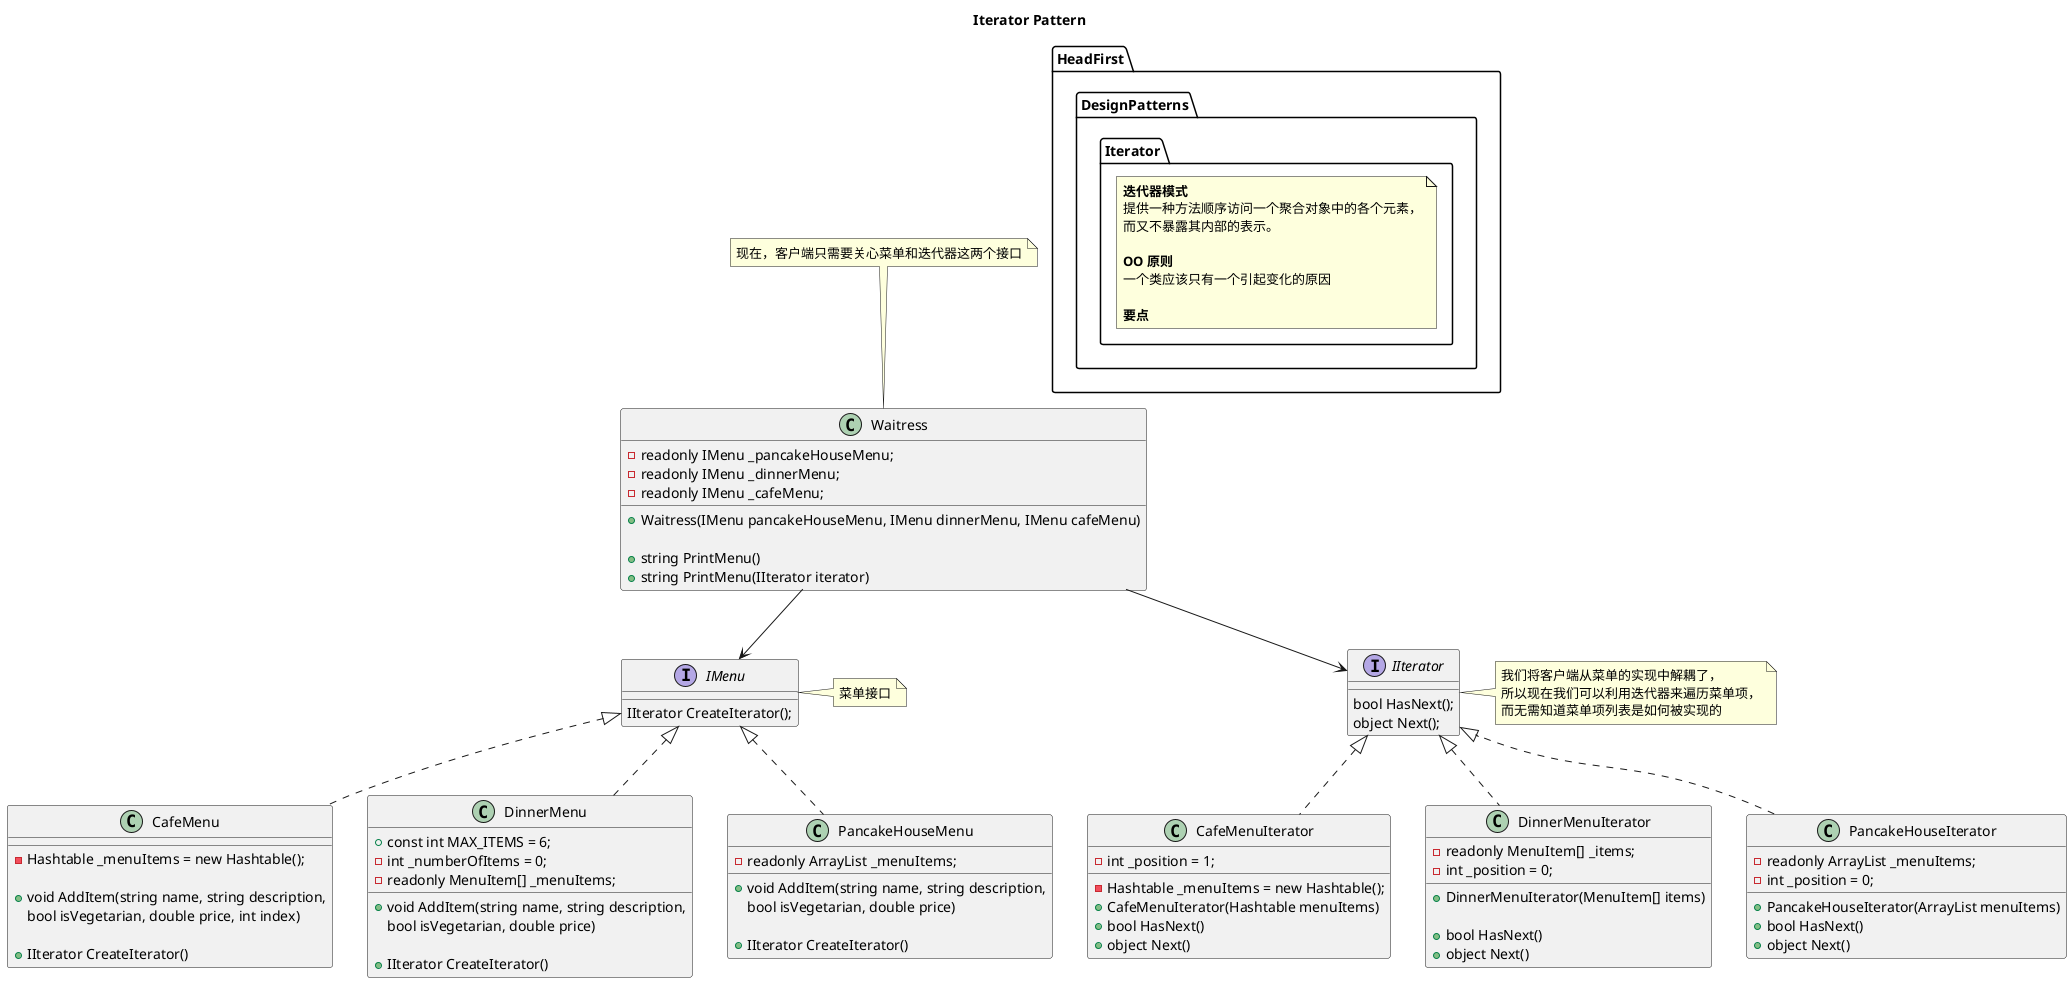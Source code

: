 @startuml
title Iterator Pattern
namespace HeadFirst.DesignPatterns.Iterator{
    note as IteratorPatternDefine
    <b>迭代器模式</b>
    提供一种方法顺序访问一个聚合对象中的各个元素，
    而又不暴露其内部的表示。

    <b>OO 原则</b>
    一个类应该只有一个引起变化的原因

    <b>要点</b>
    end note
}

CafeMenuIterator .up.|> IIterator
DinnerMenuIterator .up.|> IIterator
PancakeHouseIterator .up.|> IIterator

CafeMenu .up.|> IMenu
DinnerMenu .up.|> IMenu
PancakeHouseMenu .up.|> IMenu

Waitress --> IIterator
Waitress --> IMenu

interface IIterator
{
    bool HasNext();
    object Next();
}
note as IIteratorNote
我们将客户端从菜单的实现中解耦了，
所以现在我们可以利用迭代器来遍历菜单项，
而无需知道菜单项列表是如何被实现的
end note
IIterator .right. IIteratorNote
interface IMenu
{
    IIterator CreateIterator();
}

note as IMenuNote
菜单接口
end note
IMenu .right. IMenuNote
class CafeMenu
{
    - Hashtable _menuItems = new Hashtable();

    + void AddItem(string name, string description,
    bool isVegetarian, double price, int index)

    + IIterator CreateIterator()
}
class CafeMenuIterator
{
    - Hashtable _menuItems = new Hashtable();
    - int _position = 1;

    + CafeMenuIterator(Hashtable menuItems)
    + bool HasNext()
    + object Next()
}
class DinnerMenu
{
    + const int MAX_ITEMS = 6;
    - int _numberOfItems = 0;
    - readonly MenuItem[] _menuItems;

    + void AddItem(string name, string description,
    bool isVegetarian, double price)

    + IIterator CreateIterator()
}
class DinnerMenuIterator
{
    - readonly MenuItem[] _items;
    - int _position = 0;

    + DinnerMenuIterator(MenuItem[] items)

    + bool HasNext()
    + object Next()
}
class PancakeHouseMenu
{
    - readonly ArrayList _menuItems;

    + void AddItem(string name, string description,
    bool isVegetarian, double price)

    + IIterator CreateIterator()
}
class PancakeHouseIterator
{
    - readonly ArrayList _menuItems;
    - int _position = 0;

    + PancakeHouseIterator(ArrayList menuItems)
    + bool HasNext()
    + object Next()
}
class Waitress
{
    - readonly IMenu _pancakeHouseMenu;
    - readonly IMenu _dinnerMenu;
    - readonly IMenu _cafeMenu;

    + Waitress(IMenu pancakeHouseMenu, IMenu dinnerMenu, IMenu cafeMenu)

    + string PrintMenu()
    + string PrintMenu(IIterator iterator)
}
note as WaitressNote
现在，客户端只需要关心菜单和迭代器这两个接口
end note
Waitress .up. WaitressNote
@enduml